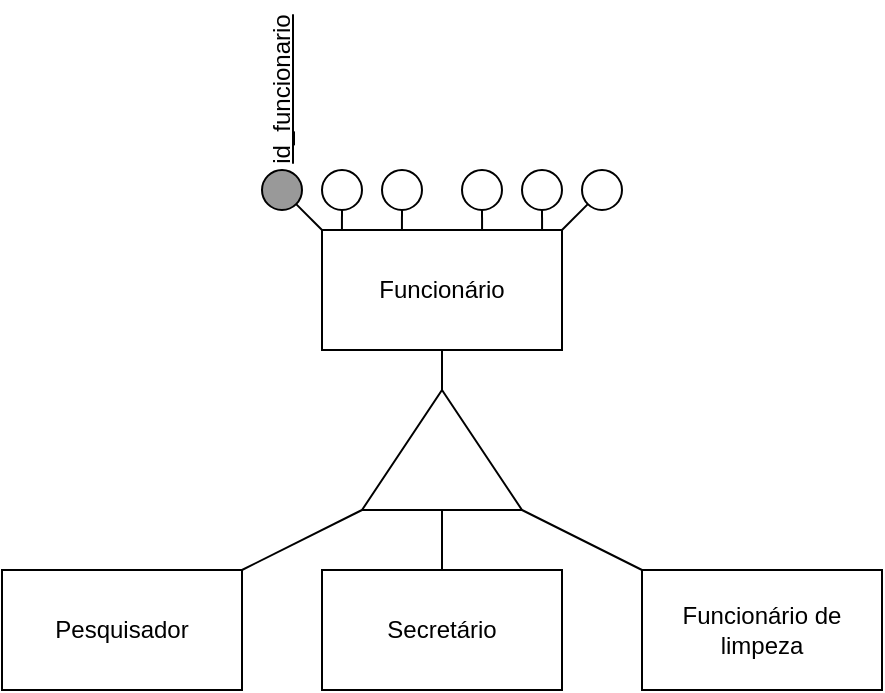 <mxfile version="17.4.5" type="github">
  <diagram id="7Qw6pbEeIzk2xIP6izjz" name="Page-1">
    <mxGraphModel dx="508" dy="230" grid="1" gridSize="10" guides="1" tooltips="1" connect="1" arrows="1" fold="1" page="1" pageScale="1" pageWidth="827" pageHeight="1169" math="0" shadow="0">
      <root>
        <mxCell id="0" />
        <mxCell id="1" parent="0" />
        <mxCell id="CRHBmkcnd31kH2aSU4Qs-1" value="Funcionário" style="rounded=0;whiteSpace=wrap;html=1;" vertex="1" parent="1">
          <mxGeometry x="190" y="160" width="120" height="60" as="geometry" />
        </mxCell>
        <mxCell id="CRHBmkcnd31kH2aSU4Qs-2" value="" style="triangle;whiteSpace=wrap;html=1;rotation=-90;" vertex="1" parent="1">
          <mxGeometry x="220" y="230" width="60" height="80" as="geometry" />
        </mxCell>
        <mxCell id="CRHBmkcnd31kH2aSU4Qs-3" value="" style="endArrow=none;html=1;rounded=0;" edge="1" parent="1" source="CRHBmkcnd31kH2aSU4Qs-2" target="CRHBmkcnd31kH2aSU4Qs-1">
          <mxGeometry width="50" height="50" relative="1" as="geometry">
            <mxPoint x="110" y="310" as="sourcePoint" />
            <mxPoint x="160" y="260" as="targetPoint" />
          </mxGeometry>
        </mxCell>
        <mxCell id="CRHBmkcnd31kH2aSU4Qs-4" value="Pesquisador" style="rounded=0;whiteSpace=wrap;html=1;" vertex="1" parent="1">
          <mxGeometry x="30" y="330" width="120" height="60" as="geometry" />
        </mxCell>
        <mxCell id="CRHBmkcnd31kH2aSU4Qs-5" value="Secretário" style="rounded=0;whiteSpace=wrap;html=1;" vertex="1" parent="1">
          <mxGeometry x="190" y="330" width="120" height="60" as="geometry" />
        </mxCell>
        <mxCell id="CRHBmkcnd31kH2aSU4Qs-6" value="Funcionário de limpeza" style="rounded=0;whiteSpace=wrap;html=1;" vertex="1" parent="1">
          <mxGeometry x="350" y="330" width="120" height="60" as="geometry" />
        </mxCell>
        <mxCell id="CRHBmkcnd31kH2aSU4Qs-7" value="" style="endArrow=none;html=1;rounded=0;entryX=0;entryY=0;entryDx=0;entryDy=0;entryPerimeter=0;" edge="1" parent="1" source="CRHBmkcnd31kH2aSU4Qs-4" target="CRHBmkcnd31kH2aSU4Qs-2">
          <mxGeometry width="50" height="50" relative="1" as="geometry">
            <mxPoint x="120" y="240" as="sourcePoint" />
            <mxPoint x="170" y="190" as="targetPoint" />
          </mxGeometry>
        </mxCell>
        <mxCell id="CRHBmkcnd31kH2aSU4Qs-8" value="" style="endArrow=none;html=1;rounded=0;" edge="1" parent="1" source="CRHBmkcnd31kH2aSU4Qs-2" target="CRHBmkcnd31kH2aSU4Qs-5">
          <mxGeometry width="50" height="50" relative="1" as="geometry">
            <mxPoint x="320" y="270" as="sourcePoint" />
            <mxPoint x="370" y="220" as="targetPoint" />
          </mxGeometry>
        </mxCell>
        <mxCell id="CRHBmkcnd31kH2aSU4Qs-9" value="" style="endArrow=none;html=1;rounded=0;entryX=0;entryY=1;entryDx=0;entryDy=0;entryPerimeter=0;" edge="1" parent="1" source="CRHBmkcnd31kH2aSU4Qs-6" target="CRHBmkcnd31kH2aSU4Qs-2">
          <mxGeometry width="50" height="50" relative="1" as="geometry">
            <mxPoint x="370" y="260" as="sourcePoint" />
            <mxPoint x="420" y="210" as="targetPoint" />
          </mxGeometry>
        </mxCell>
        <mxCell id="CRHBmkcnd31kH2aSU4Qs-10" value="" style="ellipse;whiteSpace=wrap;html=1;aspect=fixed;fillColor=#999999;" vertex="1" parent="1">
          <mxGeometry x="160" y="130" width="20" height="20" as="geometry" />
        </mxCell>
        <mxCell id="CRHBmkcnd31kH2aSU4Qs-11" value="" style="ellipse;whiteSpace=wrap;html=1;aspect=fixed;" vertex="1" parent="1">
          <mxGeometry x="290" y="130" width="20" height="20" as="geometry" />
        </mxCell>
        <mxCell id="CRHBmkcnd31kH2aSU4Qs-12" value="" style="ellipse;whiteSpace=wrap;html=1;aspect=fixed;" vertex="1" parent="1">
          <mxGeometry x="220" y="130" width="20" height="20" as="geometry" />
        </mxCell>
        <mxCell id="CRHBmkcnd31kH2aSU4Qs-13" value="" style="ellipse;whiteSpace=wrap;html=1;aspect=fixed;" vertex="1" parent="1">
          <mxGeometry x="190" y="130" width="20" height="20" as="geometry" />
        </mxCell>
        <mxCell id="CRHBmkcnd31kH2aSU4Qs-14" value="" style="ellipse;whiteSpace=wrap;html=1;aspect=fixed;" vertex="1" parent="1">
          <mxGeometry x="260" y="130" width="20" height="20" as="geometry" />
        </mxCell>
        <mxCell id="CRHBmkcnd31kH2aSU4Qs-15" value="" style="endArrow=none;html=1;rounded=0;exitX=0;exitY=0;exitDx=0;exitDy=0;" edge="1" parent="1" source="CRHBmkcnd31kH2aSU4Qs-1" target="CRHBmkcnd31kH2aSU4Qs-10">
          <mxGeometry width="50" height="50" relative="1" as="geometry">
            <mxPoint x="130" y="220" as="sourcePoint" />
            <mxPoint x="180" y="170" as="targetPoint" />
          </mxGeometry>
        </mxCell>
        <mxCell id="CRHBmkcnd31kH2aSU4Qs-16" value="" style="endArrow=none;html=1;rounded=0;exitX=0.083;exitY=0;exitDx=0;exitDy=0;exitPerimeter=0;" edge="1" parent="1" source="CRHBmkcnd31kH2aSU4Qs-1" target="CRHBmkcnd31kH2aSU4Qs-13">
          <mxGeometry width="50" height="50" relative="1" as="geometry">
            <mxPoint x="130" y="230" as="sourcePoint" />
            <mxPoint x="180" y="180" as="targetPoint" />
          </mxGeometry>
        </mxCell>
        <mxCell id="CRHBmkcnd31kH2aSU4Qs-17" value="" style="endArrow=none;html=1;rounded=0;entryX=0.917;entryY=0;entryDx=0;entryDy=0;entryPerimeter=0;" edge="1" parent="1" source="CRHBmkcnd31kH2aSU4Qs-11" target="CRHBmkcnd31kH2aSU4Qs-1">
          <mxGeometry width="50" height="50" relative="1" as="geometry">
            <mxPoint x="320" y="190" as="sourcePoint" />
            <mxPoint x="320" y="160" as="targetPoint" />
          </mxGeometry>
        </mxCell>
        <mxCell id="CRHBmkcnd31kH2aSU4Qs-18" value="" style="endArrow=none;html=1;rounded=0;exitX=0.667;exitY=0;exitDx=0;exitDy=0;exitPerimeter=0;" edge="1" parent="1" source="CRHBmkcnd31kH2aSU4Qs-1" target="CRHBmkcnd31kH2aSU4Qs-14">
          <mxGeometry width="50" height="50" relative="1" as="geometry">
            <mxPoint x="160" y="210" as="sourcePoint" />
            <mxPoint x="210" y="160" as="targetPoint" />
          </mxGeometry>
        </mxCell>
        <mxCell id="CRHBmkcnd31kH2aSU4Qs-19" value="" style="endArrow=none;html=1;rounded=0;exitX=0.333;exitY=0;exitDx=0;exitDy=0;exitPerimeter=0;" edge="1" parent="1" source="CRHBmkcnd31kH2aSU4Qs-1" target="CRHBmkcnd31kH2aSU4Qs-12">
          <mxGeometry width="50" height="50" relative="1" as="geometry">
            <mxPoint x="140" y="210" as="sourcePoint" />
            <mxPoint x="190" y="160" as="targetPoint" />
          </mxGeometry>
        </mxCell>
        <mxCell id="CRHBmkcnd31kH2aSU4Qs-20" value="&lt;u&gt;id_funcionario&lt;/u&gt;" style="text;html=1;align=center;verticalAlign=middle;resizable=0;points=[];autosize=1;strokeColor=none;fillColor=none;rotation=-90;" vertex="1" parent="1">
          <mxGeometry x="125" y="80" width="90" height="20" as="geometry" />
        </mxCell>
        <mxCell id="CRHBmkcnd31kH2aSU4Qs-21" value="" style="ellipse;whiteSpace=wrap;html=1;aspect=fixed;" vertex="1" parent="1">
          <mxGeometry x="320" y="130" width="20" height="20" as="geometry" />
        </mxCell>
        <mxCell id="CRHBmkcnd31kH2aSU4Qs-23" value="" style="endArrow=none;html=1;rounded=0;exitX=1;exitY=0;exitDx=0;exitDy=0;" edge="1" parent="1" source="CRHBmkcnd31kH2aSU4Qs-1" target="CRHBmkcnd31kH2aSU4Qs-21">
          <mxGeometry width="50" height="50" relative="1" as="geometry">
            <mxPoint x="332.93" y="162.93" as="sourcePoint" />
            <mxPoint x="320.001" y="150.001" as="targetPoint" />
          </mxGeometry>
        </mxCell>
      </root>
    </mxGraphModel>
  </diagram>
</mxfile>
